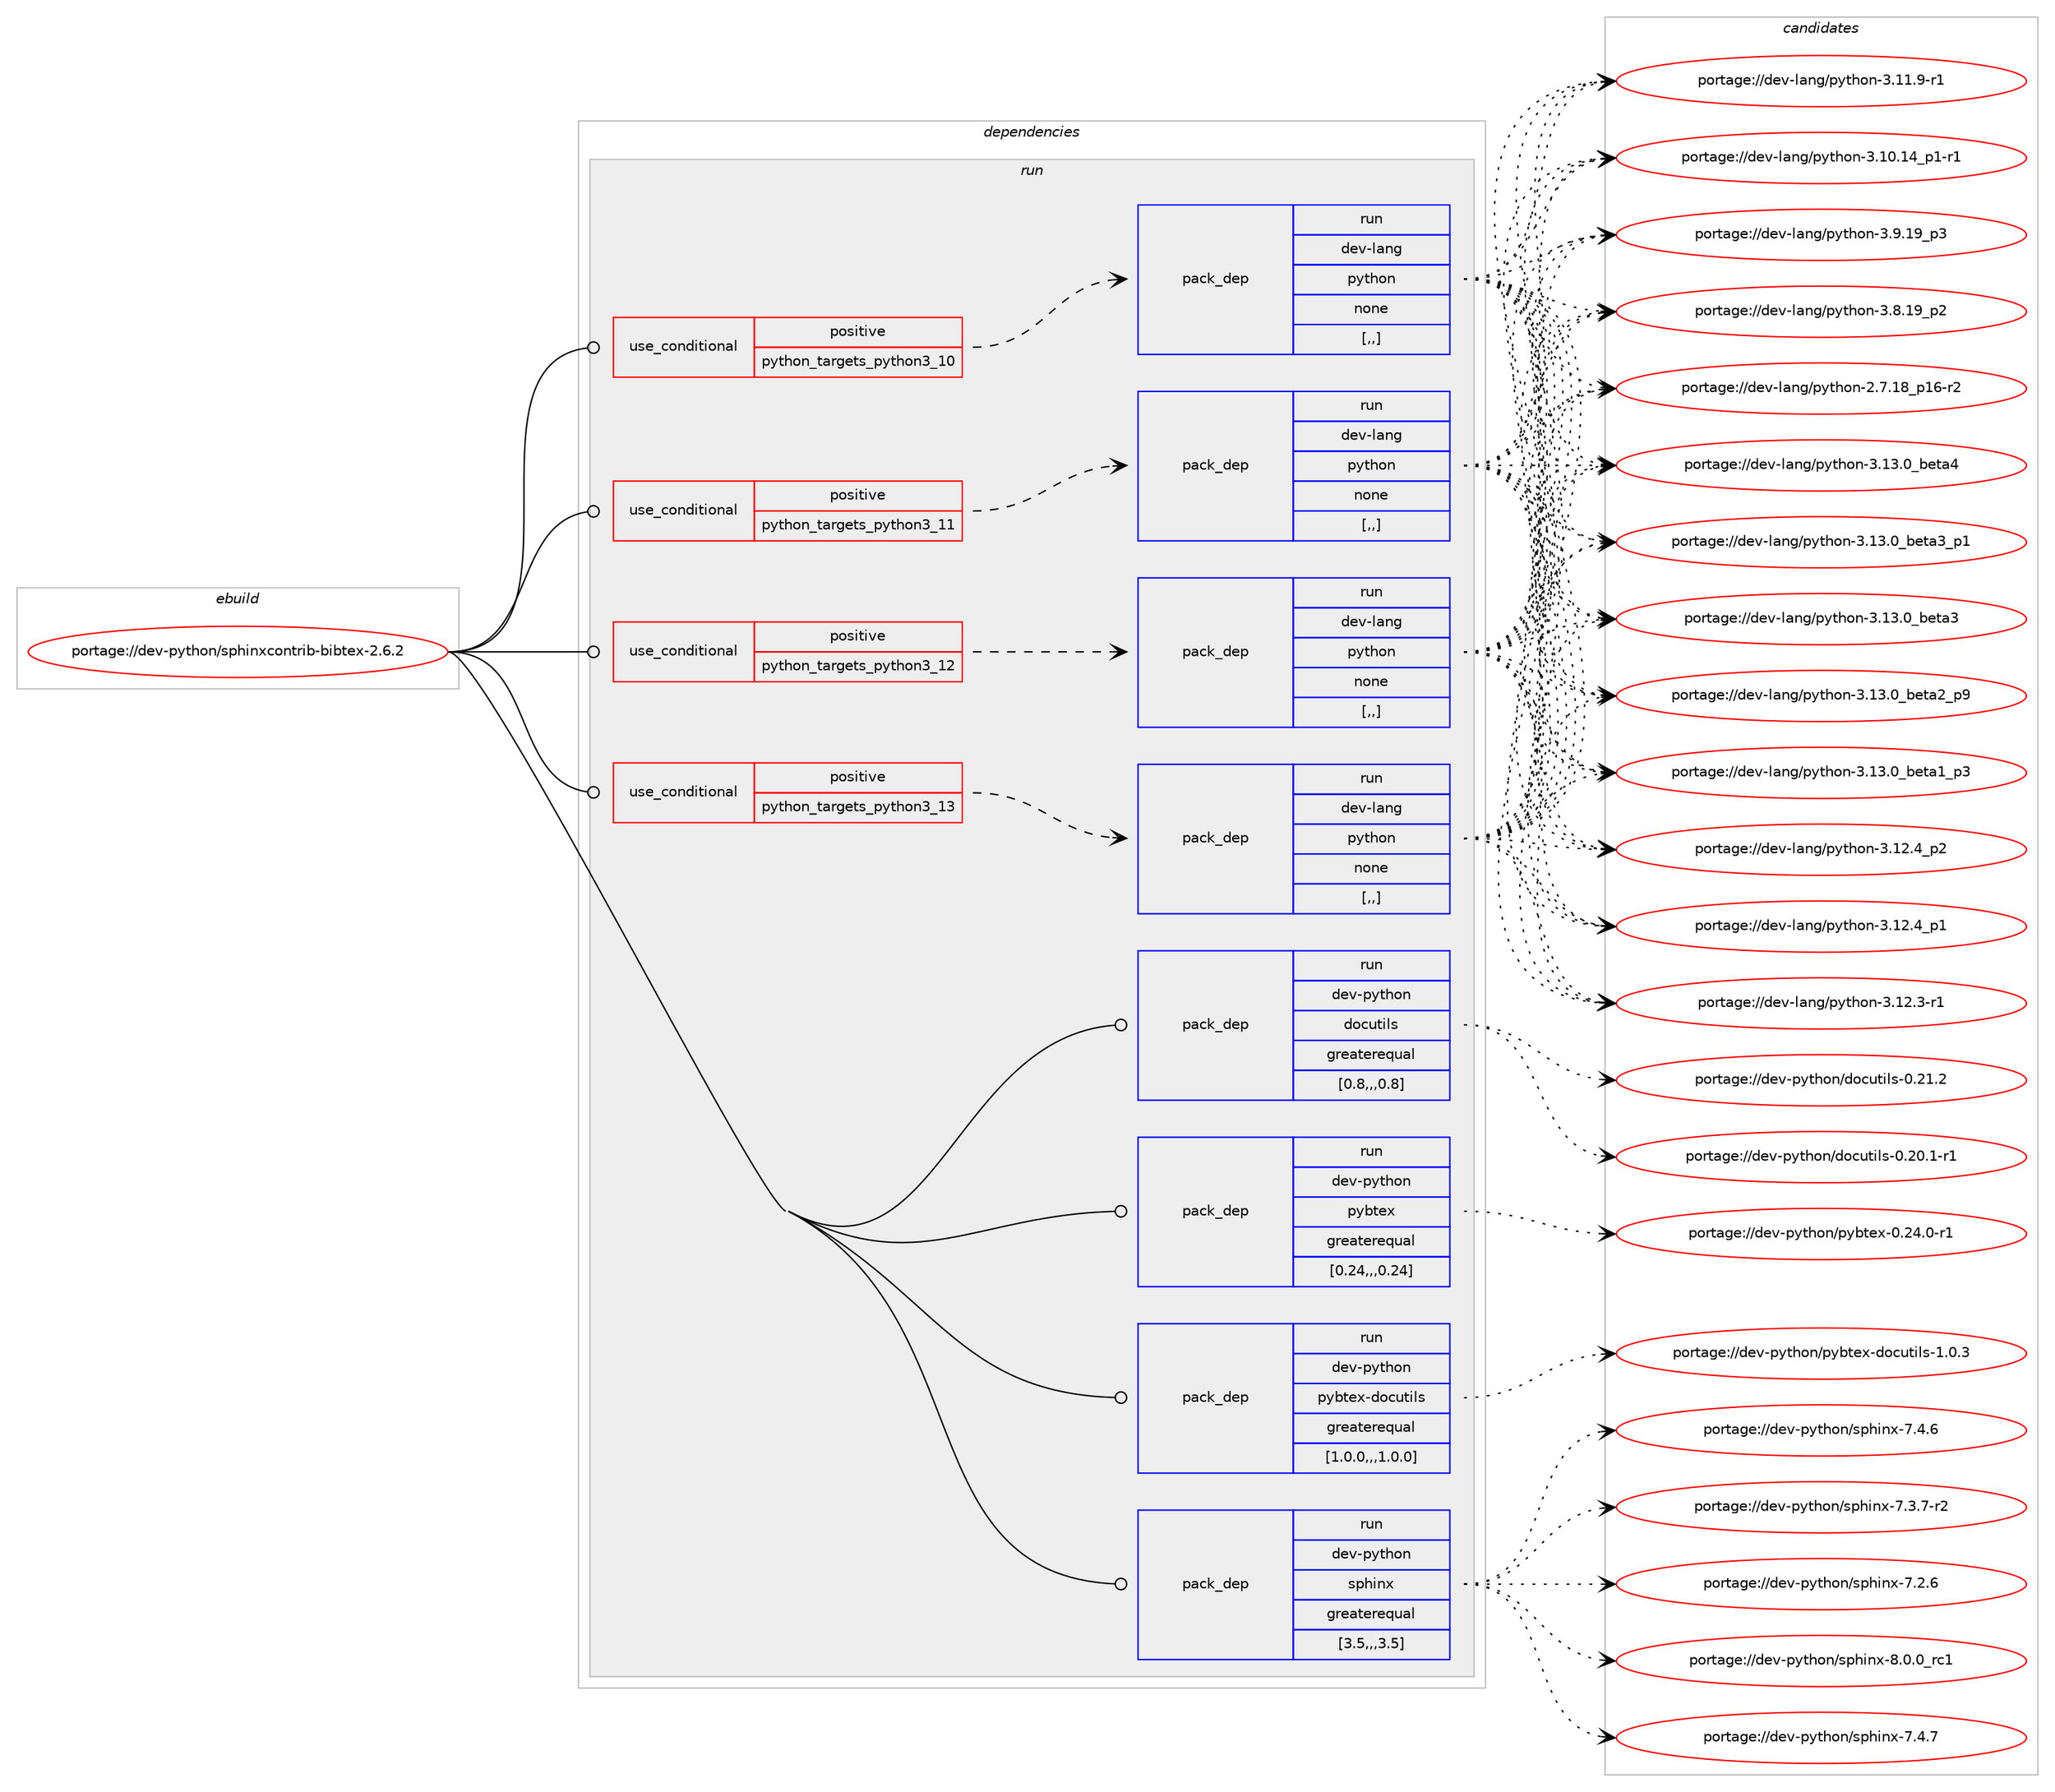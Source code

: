 digraph prolog {

# *************
# Graph options
# *************

newrank=true;
concentrate=true;
compound=true;
graph [rankdir=LR,fontname=Helvetica,fontsize=10,ranksep=1.5];#, ranksep=2.5, nodesep=0.2];
edge  [arrowhead=vee];
node  [fontname=Helvetica,fontsize=10];

# **********
# The ebuild
# **********

subgraph cluster_leftcol {
color=gray;
label=<<i>ebuild</i>>;
id [label="portage://dev-python/sphinxcontrib-bibtex-2.6.2", color=red, width=4, href="../dev-python/sphinxcontrib-bibtex-2.6.2.svg"];
}

# ****************
# The dependencies
# ****************

subgraph cluster_midcol {
color=gray;
label=<<i>dependencies</i>>;
subgraph cluster_compile {
fillcolor="#eeeeee";
style=filled;
label=<<i>compile</i>>;
}
subgraph cluster_compileandrun {
fillcolor="#eeeeee";
style=filled;
label=<<i>compile and run</i>>;
}
subgraph cluster_run {
fillcolor="#eeeeee";
style=filled;
label=<<i>run</i>>;
subgraph cond39929 {
dependency164332 [label=<<TABLE BORDER="0" CELLBORDER="1" CELLSPACING="0" CELLPADDING="4"><TR><TD ROWSPAN="3" CELLPADDING="10">use_conditional</TD></TR><TR><TD>positive</TD></TR><TR><TD>python_targets_python3_10</TD></TR></TABLE>>, shape=none, color=red];
subgraph pack123131 {
dependency164333 [label=<<TABLE BORDER="0" CELLBORDER="1" CELLSPACING="0" CELLPADDING="4" WIDTH="220"><TR><TD ROWSPAN="6" CELLPADDING="30">pack_dep</TD></TR><TR><TD WIDTH="110">run</TD></TR><TR><TD>dev-lang</TD></TR><TR><TD>python</TD></TR><TR><TD>none</TD></TR><TR><TD>[,,]</TD></TR></TABLE>>, shape=none, color=blue];
}
dependency164332:e -> dependency164333:w [weight=20,style="dashed",arrowhead="vee"];
}
id:e -> dependency164332:w [weight=20,style="solid",arrowhead="odot"];
subgraph cond39930 {
dependency164334 [label=<<TABLE BORDER="0" CELLBORDER="1" CELLSPACING="0" CELLPADDING="4"><TR><TD ROWSPAN="3" CELLPADDING="10">use_conditional</TD></TR><TR><TD>positive</TD></TR><TR><TD>python_targets_python3_11</TD></TR></TABLE>>, shape=none, color=red];
subgraph pack123132 {
dependency164335 [label=<<TABLE BORDER="0" CELLBORDER="1" CELLSPACING="0" CELLPADDING="4" WIDTH="220"><TR><TD ROWSPAN="6" CELLPADDING="30">pack_dep</TD></TR><TR><TD WIDTH="110">run</TD></TR><TR><TD>dev-lang</TD></TR><TR><TD>python</TD></TR><TR><TD>none</TD></TR><TR><TD>[,,]</TD></TR></TABLE>>, shape=none, color=blue];
}
dependency164334:e -> dependency164335:w [weight=20,style="dashed",arrowhead="vee"];
}
id:e -> dependency164334:w [weight=20,style="solid",arrowhead="odot"];
subgraph cond39931 {
dependency164336 [label=<<TABLE BORDER="0" CELLBORDER="1" CELLSPACING="0" CELLPADDING="4"><TR><TD ROWSPAN="3" CELLPADDING="10">use_conditional</TD></TR><TR><TD>positive</TD></TR><TR><TD>python_targets_python3_12</TD></TR></TABLE>>, shape=none, color=red];
subgraph pack123133 {
dependency164337 [label=<<TABLE BORDER="0" CELLBORDER="1" CELLSPACING="0" CELLPADDING="4" WIDTH="220"><TR><TD ROWSPAN="6" CELLPADDING="30">pack_dep</TD></TR><TR><TD WIDTH="110">run</TD></TR><TR><TD>dev-lang</TD></TR><TR><TD>python</TD></TR><TR><TD>none</TD></TR><TR><TD>[,,]</TD></TR></TABLE>>, shape=none, color=blue];
}
dependency164336:e -> dependency164337:w [weight=20,style="dashed",arrowhead="vee"];
}
id:e -> dependency164336:w [weight=20,style="solid",arrowhead="odot"];
subgraph cond39932 {
dependency164338 [label=<<TABLE BORDER="0" CELLBORDER="1" CELLSPACING="0" CELLPADDING="4"><TR><TD ROWSPAN="3" CELLPADDING="10">use_conditional</TD></TR><TR><TD>positive</TD></TR><TR><TD>python_targets_python3_13</TD></TR></TABLE>>, shape=none, color=red];
subgraph pack123134 {
dependency164339 [label=<<TABLE BORDER="0" CELLBORDER="1" CELLSPACING="0" CELLPADDING="4" WIDTH="220"><TR><TD ROWSPAN="6" CELLPADDING="30">pack_dep</TD></TR><TR><TD WIDTH="110">run</TD></TR><TR><TD>dev-lang</TD></TR><TR><TD>python</TD></TR><TR><TD>none</TD></TR><TR><TD>[,,]</TD></TR></TABLE>>, shape=none, color=blue];
}
dependency164338:e -> dependency164339:w [weight=20,style="dashed",arrowhead="vee"];
}
id:e -> dependency164338:w [weight=20,style="solid",arrowhead="odot"];
subgraph pack123135 {
dependency164340 [label=<<TABLE BORDER="0" CELLBORDER="1" CELLSPACING="0" CELLPADDING="4" WIDTH="220"><TR><TD ROWSPAN="6" CELLPADDING="30">pack_dep</TD></TR><TR><TD WIDTH="110">run</TD></TR><TR><TD>dev-python</TD></TR><TR><TD>docutils</TD></TR><TR><TD>greaterequal</TD></TR><TR><TD>[0.8,,,0.8]</TD></TR></TABLE>>, shape=none, color=blue];
}
id:e -> dependency164340:w [weight=20,style="solid",arrowhead="odot"];
subgraph pack123136 {
dependency164341 [label=<<TABLE BORDER="0" CELLBORDER="1" CELLSPACING="0" CELLPADDING="4" WIDTH="220"><TR><TD ROWSPAN="6" CELLPADDING="30">pack_dep</TD></TR><TR><TD WIDTH="110">run</TD></TR><TR><TD>dev-python</TD></TR><TR><TD>pybtex</TD></TR><TR><TD>greaterequal</TD></TR><TR><TD>[0.24,,,0.24]</TD></TR></TABLE>>, shape=none, color=blue];
}
id:e -> dependency164341:w [weight=20,style="solid",arrowhead="odot"];
subgraph pack123137 {
dependency164342 [label=<<TABLE BORDER="0" CELLBORDER="1" CELLSPACING="0" CELLPADDING="4" WIDTH="220"><TR><TD ROWSPAN="6" CELLPADDING="30">pack_dep</TD></TR><TR><TD WIDTH="110">run</TD></TR><TR><TD>dev-python</TD></TR><TR><TD>pybtex-docutils</TD></TR><TR><TD>greaterequal</TD></TR><TR><TD>[1.0.0,,,1.0.0]</TD></TR></TABLE>>, shape=none, color=blue];
}
id:e -> dependency164342:w [weight=20,style="solid",arrowhead="odot"];
subgraph pack123138 {
dependency164343 [label=<<TABLE BORDER="0" CELLBORDER="1" CELLSPACING="0" CELLPADDING="4" WIDTH="220"><TR><TD ROWSPAN="6" CELLPADDING="30">pack_dep</TD></TR><TR><TD WIDTH="110">run</TD></TR><TR><TD>dev-python</TD></TR><TR><TD>sphinx</TD></TR><TR><TD>greaterequal</TD></TR><TR><TD>[3.5,,,3.5]</TD></TR></TABLE>>, shape=none, color=blue];
}
id:e -> dependency164343:w [weight=20,style="solid",arrowhead="odot"];
}
}

# **************
# The candidates
# **************

subgraph cluster_choices {
rank=same;
color=gray;
label=<<i>candidates</i>>;

subgraph choice123131 {
color=black;
nodesep=1;
choice1001011184510897110103471121211161041111104551464951464895981011169752 [label="portage://dev-lang/python-3.13.0_beta4", color=red, width=4,href="../dev-lang/python-3.13.0_beta4.svg"];
choice10010111845108971101034711212111610411111045514649514648959810111697519511249 [label="portage://dev-lang/python-3.13.0_beta3_p1", color=red, width=4,href="../dev-lang/python-3.13.0_beta3_p1.svg"];
choice1001011184510897110103471121211161041111104551464951464895981011169751 [label="portage://dev-lang/python-3.13.0_beta3", color=red, width=4,href="../dev-lang/python-3.13.0_beta3.svg"];
choice10010111845108971101034711212111610411111045514649514648959810111697509511257 [label="portage://dev-lang/python-3.13.0_beta2_p9", color=red, width=4,href="../dev-lang/python-3.13.0_beta2_p9.svg"];
choice10010111845108971101034711212111610411111045514649514648959810111697499511251 [label="portage://dev-lang/python-3.13.0_beta1_p3", color=red, width=4,href="../dev-lang/python-3.13.0_beta1_p3.svg"];
choice100101118451089711010347112121116104111110455146495046529511250 [label="portage://dev-lang/python-3.12.4_p2", color=red, width=4,href="../dev-lang/python-3.12.4_p2.svg"];
choice100101118451089711010347112121116104111110455146495046529511249 [label="portage://dev-lang/python-3.12.4_p1", color=red, width=4,href="../dev-lang/python-3.12.4_p1.svg"];
choice100101118451089711010347112121116104111110455146495046514511449 [label="portage://dev-lang/python-3.12.3-r1", color=red, width=4,href="../dev-lang/python-3.12.3-r1.svg"];
choice100101118451089711010347112121116104111110455146494946574511449 [label="portage://dev-lang/python-3.11.9-r1", color=red, width=4,href="../dev-lang/python-3.11.9-r1.svg"];
choice100101118451089711010347112121116104111110455146494846495295112494511449 [label="portage://dev-lang/python-3.10.14_p1-r1", color=red, width=4,href="../dev-lang/python-3.10.14_p1-r1.svg"];
choice100101118451089711010347112121116104111110455146574649579511251 [label="portage://dev-lang/python-3.9.19_p3", color=red, width=4,href="../dev-lang/python-3.9.19_p3.svg"];
choice100101118451089711010347112121116104111110455146564649579511250 [label="portage://dev-lang/python-3.8.19_p2", color=red, width=4,href="../dev-lang/python-3.8.19_p2.svg"];
choice100101118451089711010347112121116104111110455046554649569511249544511450 [label="portage://dev-lang/python-2.7.18_p16-r2", color=red, width=4,href="../dev-lang/python-2.7.18_p16-r2.svg"];
dependency164333:e -> choice1001011184510897110103471121211161041111104551464951464895981011169752:w [style=dotted,weight="100"];
dependency164333:e -> choice10010111845108971101034711212111610411111045514649514648959810111697519511249:w [style=dotted,weight="100"];
dependency164333:e -> choice1001011184510897110103471121211161041111104551464951464895981011169751:w [style=dotted,weight="100"];
dependency164333:e -> choice10010111845108971101034711212111610411111045514649514648959810111697509511257:w [style=dotted,weight="100"];
dependency164333:e -> choice10010111845108971101034711212111610411111045514649514648959810111697499511251:w [style=dotted,weight="100"];
dependency164333:e -> choice100101118451089711010347112121116104111110455146495046529511250:w [style=dotted,weight="100"];
dependency164333:e -> choice100101118451089711010347112121116104111110455146495046529511249:w [style=dotted,weight="100"];
dependency164333:e -> choice100101118451089711010347112121116104111110455146495046514511449:w [style=dotted,weight="100"];
dependency164333:e -> choice100101118451089711010347112121116104111110455146494946574511449:w [style=dotted,weight="100"];
dependency164333:e -> choice100101118451089711010347112121116104111110455146494846495295112494511449:w [style=dotted,weight="100"];
dependency164333:e -> choice100101118451089711010347112121116104111110455146574649579511251:w [style=dotted,weight="100"];
dependency164333:e -> choice100101118451089711010347112121116104111110455146564649579511250:w [style=dotted,weight="100"];
dependency164333:e -> choice100101118451089711010347112121116104111110455046554649569511249544511450:w [style=dotted,weight="100"];
}
subgraph choice123132 {
color=black;
nodesep=1;
choice1001011184510897110103471121211161041111104551464951464895981011169752 [label="portage://dev-lang/python-3.13.0_beta4", color=red, width=4,href="../dev-lang/python-3.13.0_beta4.svg"];
choice10010111845108971101034711212111610411111045514649514648959810111697519511249 [label="portage://dev-lang/python-3.13.0_beta3_p1", color=red, width=4,href="../dev-lang/python-3.13.0_beta3_p1.svg"];
choice1001011184510897110103471121211161041111104551464951464895981011169751 [label="portage://dev-lang/python-3.13.0_beta3", color=red, width=4,href="../dev-lang/python-3.13.0_beta3.svg"];
choice10010111845108971101034711212111610411111045514649514648959810111697509511257 [label="portage://dev-lang/python-3.13.0_beta2_p9", color=red, width=4,href="../dev-lang/python-3.13.0_beta2_p9.svg"];
choice10010111845108971101034711212111610411111045514649514648959810111697499511251 [label="portage://dev-lang/python-3.13.0_beta1_p3", color=red, width=4,href="../dev-lang/python-3.13.0_beta1_p3.svg"];
choice100101118451089711010347112121116104111110455146495046529511250 [label="portage://dev-lang/python-3.12.4_p2", color=red, width=4,href="../dev-lang/python-3.12.4_p2.svg"];
choice100101118451089711010347112121116104111110455146495046529511249 [label="portage://dev-lang/python-3.12.4_p1", color=red, width=4,href="../dev-lang/python-3.12.4_p1.svg"];
choice100101118451089711010347112121116104111110455146495046514511449 [label="portage://dev-lang/python-3.12.3-r1", color=red, width=4,href="../dev-lang/python-3.12.3-r1.svg"];
choice100101118451089711010347112121116104111110455146494946574511449 [label="portage://dev-lang/python-3.11.9-r1", color=red, width=4,href="../dev-lang/python-3.11.9-r1.svg"];
choice100101118451089711010347112121116104111110455146494846495295112494511449 [label="portage://dev-lang/python-3.10.14_p1-r1", color=red, width=4,href="../dev-lang/python-3.10.14_p1-r1.svg"];
choice100101118451089711010347112121116104111110455146574649579511251 [label="portage://dev-lang/python-3.9.19_p3", color=red, width=4,href="../dev-lang/python-3.9.19_p3.svg"];
choice100101118451089711010347112121116104111110455146564649579511250 [label="portage://dev-lang/python-3.8.19_p2", color=red, width=4,href="../dev-lang/python-3.8.19_p2.svg"];
choice100101118451089711010347112121116104111110455046554649569511249544511450 [label="portage://dev-lang/python-2.7.18_p16-r2", color=red, width=4,href="../dev-lang/python-2.7.18_p16-r2.svg"];
dependency164335:e -> choice1001011184510897110103471121211161041111104551464951464895981011169752:w [style=dotted,weight="100"];
dependency164335:e -> choice10010111845108971101034711212111610411111045514649514648959810111697519511249:w [style=dotted,weight="100"];
dependency164335:e -> choice1001011184510897110103471121211161041111104551464951464895981011169751:w [style=dotted,weight="100"];
dependency164335:e -> choice10010111845108971101034711212111610411111045514649514648959810111697509511257:w [style=dotted,weight="100"];
dependency164335:e -> choice10010111845108971101034711212111610411111045514649514648959810111697499511251:w [style=dotted,weight="100"];
dependency164335:e -> choice100101118451089711010347112121116104111110455146495046529511250:w [style=dotted,weight="100"];
dependency164335:e -> choice100101118451089711010347112121116104111110455146495046529511249:w [style=dotted,weight="100"];
dependency164335:e -> choice100101118451089711010347112121116104111110455146495046514511449:w [style=dotted,weight="100"];
dependency164335:e -> choice100101118451089711010347112121116104111110455146494946574511449:w [style=dotted,weight="100"];
dependency164335:e -> choice100101118451089711010347112121116104111110455146494846495295112494511449:w [style=dotted,weight="100"];
dependency164335:e -> choice100101118451089711010347112121116104111110455146574649579511251:w [style=dotted,weight="100"];
dependency164335:e -> choice100101118451089711010347112121116104111110455146564649579511250:w [style=dotted,weight="100"];
dependency164335:e -> choice100101118451089711010347112121116104111110455046554649569511249544511450:w [style=dotted,weight="100"];
}
subgraph choice123133 {
color=black;
nodesep=1;
choice1001011184510897110103471121211161041111104551464951464895981011169752 [label="portage://dev-lang/python-3.13.0_beta4", color=red, width=4,href="../dev-lang/python-3.13.0_beta4.svg"];
choice10010111845108971101034711212111610411111045514649514648959810111697519511249 [label="portage://dev-lang/python-3.13.0_beta3_p1", color=red, width=4,href="../dev-lang/python-3.13.0_beta3_p1.svg"];
choice1001011184510897110103471121211161041111104551464951464895981011169751 [label="portage://dev-lang/python-3.13.0_beta3", color=red, width=4,href="../dev-lang/python-3.13.0_beta3.svg"];
choice10010111845108971101034711212111610411111045514649514648959810111697509511257 [label="portage://dev-lang/python-3.13.0_beta2_p9", color=red, width=4,href="../dev-lang/python-3.13.0_beta2_p9.svg"];
choice10010111845108971101034711212111610411111045514649514648959810111697499511251 [label="portage://dev-lang/python-3.13.0_beta1_p3", color=red, width=4,href="../dev-lang/python-3.13.0_beta1_p3.svg"];
choice100101118451089711010347112121116104111110455146495046529511250 [label="portage://dev-lang/python-3.12.4_p2", color=red, width=4,href="../dev-lang/python-3.12.4_p2.svg"];
choice100101118451089711010347112121116104111110455146495046529511249 [label="portage://dev-lang/python-3.12.4_p1", color=red, width=4,href="../dev-lang/python-3.12.4_p1.svg"];
choice100101118451089711010347112121116104111110455146495046514511449 [label="portage://dev-lang/python-3.12.3-r1", color=red, width=4,href="../dev-lang/python-3.12.3-r1.svg"];
choice100101118451089711010347112121116104111110455146494946574511449 [label="portage://dev-lang/python-3.11.9-r1", color=red, width=4,href="../dev-lang/python-3.11.9-r1.svg"];
choice100101118451089711010347112121116104111110455146494846495295112494511449 [label="portage://dev-lang/python-3.10.14_p1-r1", color=red, width=4,href="../dev-lang/python-3.10.14_p1-r1.svg"];
choice100101118451089711010347112121116104111110455146574649579511251 [label="portage://dev-lang/python-3.9.19_p3", color=red, width=4,href="../dev-lang/python-3.9.19_p3.svg"];
choice100101118451089711010347112121116104111110455146564649579511250 [label="portage://dev-lang/python-3.8.19_p2", color=red, width=4,href="../dev-lang/python-3.8.19_p2.svg"];
choice100101118451089711010347112121116104111110455046554649569511249544511450 [label="portage://dev-lang/python-2.7.18_p16-r2", color=red, width=4,href="../dev-lang/python-2.7.18_p16-r2.svg"];
dependency164337:e -> choice1001011184510897110103471121211161041111104551464951464895981011169752:w [style=dotted,weight="100"];
dependency164337:e -> choice10010111845108971101034711212111610411111045514649514648959810111697519511249:w [style=dotted,weight="100"];
dependency164337:e -> choice1001011184510897110103471121211161041111104551464951464895981011169751:w [style=dotted,weight="100"];
dependency164337:e -> choice10010111845108971101034711212111610411111045514649514648959810111697509511257:w [style=dotted,weight="100"];
dependency164337:e -> choice10010111845108971101034711212111610411111045514649514648959810111697499511251:w [style=dotted,weight="100"];
dependency164337:e -> choice100101118451089711010347112121116104111110455146495046529511250:w [style=dotted,weight="100"];
dependency164337:e -> choice100101118451089711010347112121116104111110455146495046529511249:w [style=dotted,weight="100"];
dependency164337:e -> choice100101118451089711010347112121116104111110455146495046514511449:w [style=dotted,weight="100"];
dependency164337:e -> choice100101118451089711010347112121116104111110455146494946574511449:w [style=dotted,weight="100"];
dependency164337:e -> choice100101118451089711010347112121116104111110455146494846495295112494511449:w [style=dotted,weight="100"];
dependency164337:e -> choice100101118451089711010347112121116104111110455146574649579511251:w [style=dotted,weight="100"];
dependency164337:e -> choice100101118451089711010347112121116104111110455146564649579511250:w [style=dotted,weight="100"];
dependency164337:e -> choice100101118451089711010347112121116104111110455046554649569511249544511450:w [style=dotted,weight="100"];
}
subgraph choice123134 {
color=black;
nodesep=1;
choice1001011184510897110103471121211161041111104551464951464895981011169752 [label="portage://dev-lang/python-3.13.0_beta4", color=red, width=4,href="../dev-lang/python-3.13.0_beta4.svg"];
choice10010111845108971101034711212111610411111045514649514648959810111697519511249 [label="portage://dev-lang/python-3.13.0_beta3_p1", color=red, width=4,href="../dev-lang/python-3.13.0_beta3_p1.svg"];
choice1001011184510897110103471121211161041111104551464951464895981011169751 [label="portage://dev-lang/python-3.13.0_beta3", color=red, width=4,href="../dev-lang/python-3.13.0_beta3.svg"];
choice10010111845108971101034711212111610411111045514649514648959810111697509511257 [label="portage://dev-lang/python-3.13.0_beta2_p9", color=red, width=4,href="../dev-lang/python-3.13.0_beta2_p9.svg"];
choice10010111845108971101034711212111610411111045514649514648959810111697499511251 [label="portage://dev-lang/python-3.13.0_beta1_p3", color=red, width=4,href="../dev-lang/python-3.13.0_beta1_p3.svg"];
choice100101118451089711010347112121116104111110455146495046529511250 [label="portage://dev-lang/python-3.12.4_p2", color=red, width=4,href="../dev-lang/python-3.12.4_p2.svg"];
choice100101118451089711010347112121116104111110455146495046529511249 [label="portage://dev-lang/python-3.12.4_p1", color=red, width=4,href="../dev-lang/python-3.12.4_p1.svg"];
choice100101118451089711010347112121116104111110455146495046514511449 [label="portage://dev-lang/python-3.12.3-r1", color=red, width=4,href="../dev-lang/python-3.12.3-r1.svg"];
choice100101118451089711010347112121116104111110455146494946574511449 [label="portage://dev-lang/python-3.11.9-r1", color=red, width=4,href="../dev-lang/python-3.11.9-r1.svg"];
choice100101118451089711010347112121116104111110455146494846495295112494511449 [label="portage://dev-lang/python-3.10.14_p1-r1", color=red, width=4,href="../dev-lang/python-3.10.14_p1-r1.svg"];
choice100101118451089711010347112121116104111110455146574649579511251 [label="portage://dev-lang/python-3.9.19_p3", color=red, width=4,href="../dev-lang/python-3.9.19_p3.svg"];
choice100101118451089711010347112121116104111110455146564649579511250 [label="portage://dev-lang/python-3.8.19_p2", color=red, width=4,href="../dev-lang/python-3.8.19_p2.svg"];
choice100101118451089711010347112121116104111110455046554649569511249544511450 [label="portage://dev-lang/python-2.7.18_p16-r2", color=red, width=4,href="../dev-lang/python-2.7.18_p16-r2.svg"];
dependency164339:e -> choice1001011184510897110103471121211161041111104551464951464895981011169752:w [style=dotted,weight="100"];
dependency164339:e -> choice10010111845108971101034711212111610411111045514649514648959810111697519511249:w [style=dotted,weight="100"];
dependency164339:e -> choice1001011184510897110103471121211161041111104551464951464895981011169751:w [style=dotted,weight="100"];
dependency164339:e -> choice10010111845108971101034711212111610411111045514649514648959810111697509511257:w [style=dotted,weight="100"];
dependency164339:e -> choice10010111845108971101034711212111610411111045514649514648959810111697499511251:w [style=dotted,weight="100"];
dependency164339:e -> choice100101118451089711010347112121116104111110455146495046529511250:w [style=dotted,weight="100"];
dependency164339:e -> choice100101118451089711010347112121116104111110455146495046529511249:w [style=dotted,weight="100"];
dependency164339:e -> choice100101118451089711010347112121116104111110455146495046514511449:w [style=dotted,weight="100"];
dependency164339:e -> choice100101118451089711010347112121116104111110455146494946574511449:w [style=dotted,weight="100"];
dependency164339:e -> choice100101118451089711010347112121116104111110455146494846495295112494511449:w [style=dotted,weight="100"];
dependency164339:e -> choice100101118451089711010347112121116104111110455146574649579511251:w [style=dotted,weight="100"];
dependency164339:e -> choice100101118451089711010347112121116104111110455146564649579511250:w [style=dotted,weight="100"];
dependency164339:e -> choice100101118451089711010347112121116104111110455046554649569511249544511450:w [style=dotted,weight="100"];
}
subgraph choice123135 {
color=black;
nodesep=1;
choice10010111845112121116104111110471001119911711610510811545484650494650 [label="portage://dev-python/docutils-0.21.2", color=red, width=4,href="../dev-python/docutils-0.21.2.svg"];
choice100101118451121211161041111104710011199117116105108115454846504846494511449 [label="portage://dev-python/docutils-0.20.1-r1", color=red, width=4,href="../dev-python/docutils-0.20.1-r1.svg"];
dependency164340:e -> choice10010111845112121116104111110471001119911711610510811545484650494650:w [style=dotted,weight="100"];
dependency164340:e -> choice100101118451121211161041111104710011199117116105108115454846504846494511449:w [style=dotted,weight="100"];
}
subgraph choice123136 {
color=black;
nodesep=1;
choice100101118451121211161041111104711212198116101120454846505246484511449 [label="portage://dev-python/pybtex-0.24.0-r1", color=red, width=4,href="../dev-python/pybtex-0.24.0-r1.svg"];
dependency164341:e -> choice100101118451121211161041111104711212198116101120454846505246484511449:w [style=dotted,weight="100"];
}
subgraph choice123137 {
color=black;
nodesep=1;
choice1001011184511212111610411111047112121981161011204510011199117116105108115454946484651 [label="portage://dev-python/pybtex-docutils-1.0.3", color=red, width=4,href="../dev-python/pybtex-docutils-1.0.3.svg"];
dependency164342:e -> choice1001011184511212111610411111047112121981161011204510011199117116105108115454946484651:w [style=dotted,weight="100"];
}
subgraph choice123138 {
color=black;
nodesep=1;
choice1001011184511212111610411111047115112104105110120455646484648951149949 [label="portage://dev-python/sphinx-8.0.0_rc1", color=red, width=4,href="../dev-python/sphinx-8.0.0_rc1.svg"];
choice1001011184511212111610411111047115112104105110120455546524655 [label="portage://dev-python/sphinx-7.4.7", color=red, width=4,href="../dev-python/sphinx-7.4.7.svg"];
choice1001011184511212111610411111047115112104105110120455546524654 [label="portage://dev-python/sphinx-7.4.6", color=red, width=4,href="../dev-python/sphinx-7.4.6.svg"];
choice10010111845112121116104111110471151121041051101204555465146554511450 [label="portage://dev-python/sphinx-7.3.7-r2", color=red, width=4,href="../dev-python/sphinx-7.3.7-r2.svg"];
choice1001011184511212111610411111047115112104105110120455546504654 [label="portage://dev-python/sphinx-7.2.6", color=red, width=4,href="../dev-python/sphinx-7.2.6.svg"];
dependency164343:e -> choice1001011184511212111610411111047115112104105110120455646484648951149949:w [style=dotted,weight="100"];
dependency164343:e -> choice1001011184511212111610411111047115112104105110120455546524655:w [style=dotted,weight="100"];
dependency164343:e -> choice1001011184511212111610411111047115112104105110120455546524654:w [style=dotted,weight="100"];
dependency164343:e -> choice10010111845112121116104111110471151121041051101204555465146554511450:w [style=dotted,weight="100"];
dependency164343:e -> choice1001011184511212111610411111047115112104105110120455546504654:w [style=dotted,weight="100"];
}
}

}
